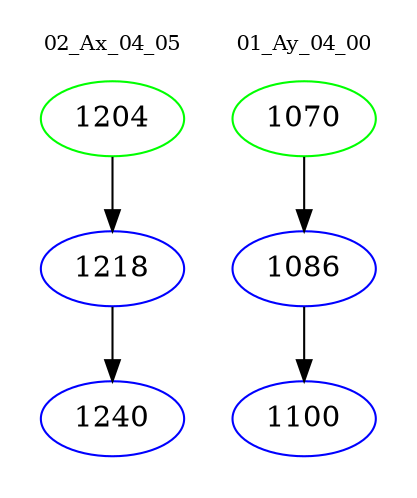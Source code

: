 digraph{
subgraph cluster_0 {
color = white
label = "02_Ax_04_05";
fontsize=10;
T0_1204 [label="1204", color="green"]
T0_1204 -> T0_1218 [color="black"]
T0_1218 [label="1218", color="blue"]
T0_1218 -> T0_1240 [color="black"]
T0_1240 [label="1240", color="blue"]
}
subgraph cluster_1 {
color = white
label = "01_Ay_04_00";
fontsize=10;
T1_1070 [label="1070", color="green"]
T1_1070 -> T1_1086 [color="black"]
T1_1086 [label="1086", color="blue"]
T1_1086 -> T1_1100 [color="black"]
T1_1100 [label="1100", color="blue"]
}
}
